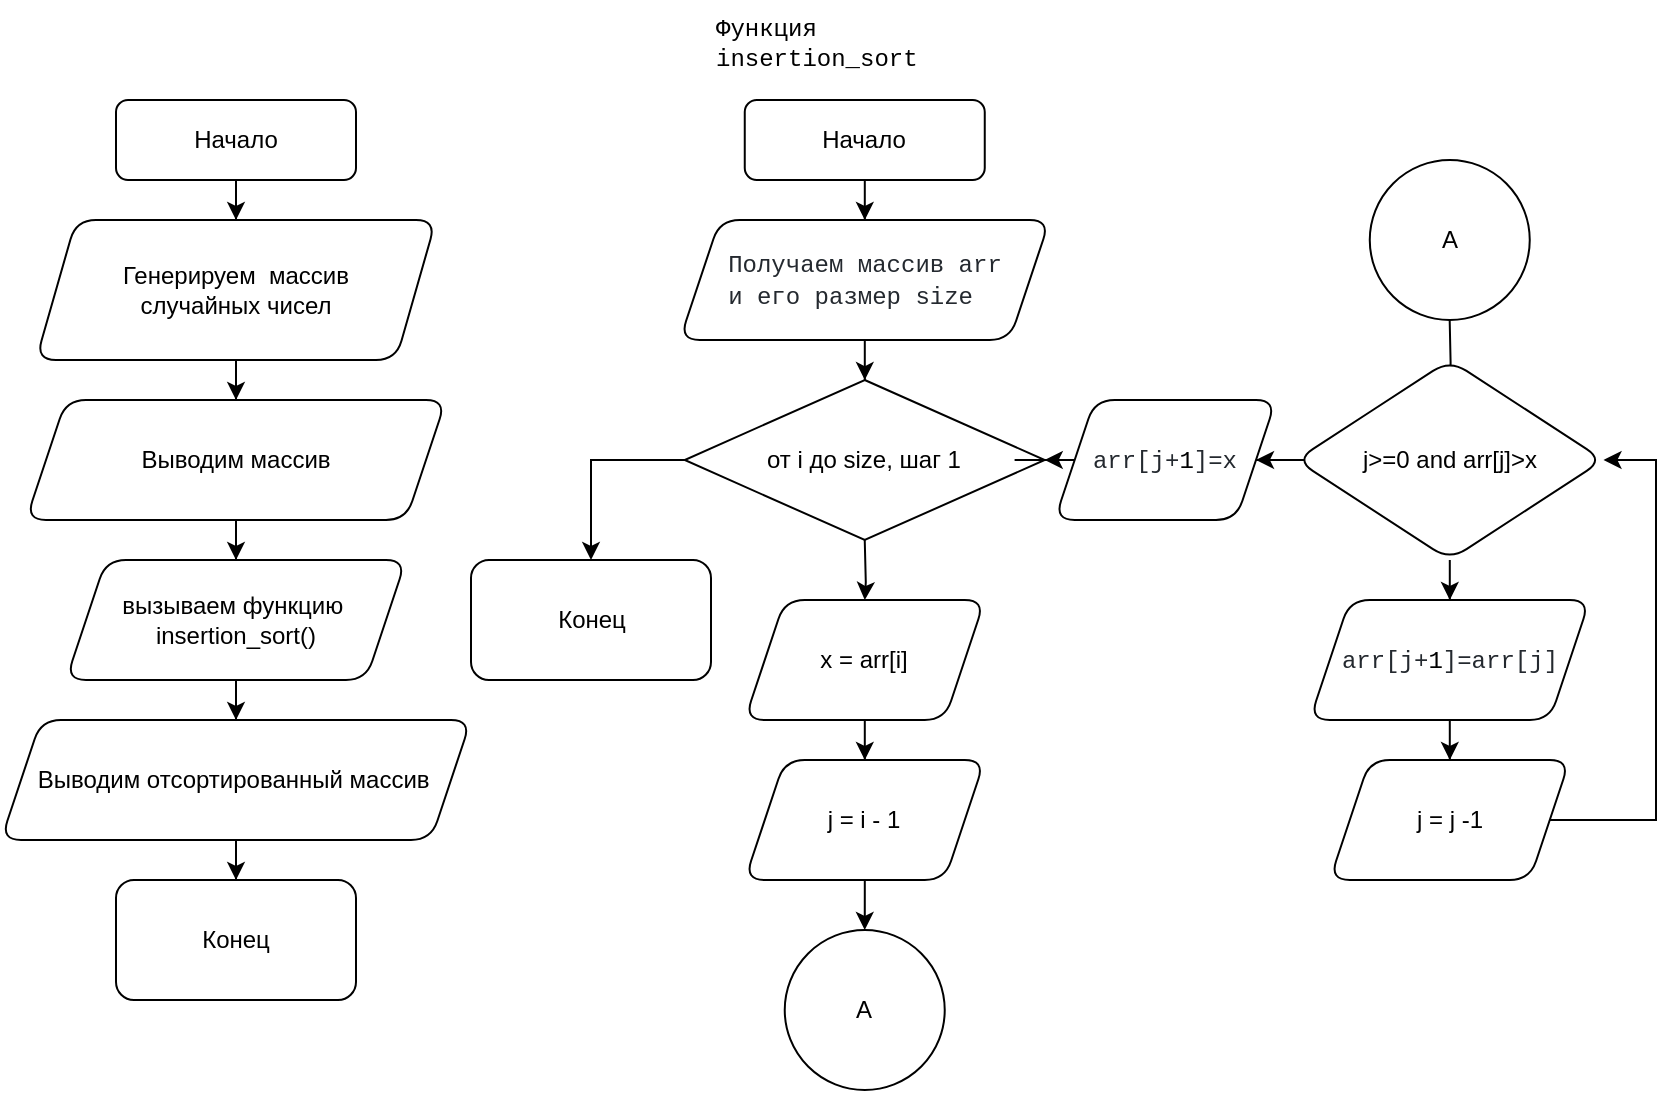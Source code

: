 <mxfile version="21.0.2" type="github">
  <diagram id="C5RBs43oDa-KdzZeNtuy" name="Page-1">
    <mxGraphModel dx="1434" dy="795" grid="1" gridSize="10" guides="1" tooltips="1" connect="1" arrows="1" fold="1" page="1" pageScale="1" pageWidth="827" pageHeight="1169" math="0" shadow="0">
      <root>
        <mxCell id="WIyWlLk6GJQsqaUBKTNV-0" />
        <mxCell id="WIyWlLk6GJQsqaUBKTNV-1" parent="WIyWlLk6GJQsqaUBKTNV-0" />
        <mxCell id="S3-cY5jVqJooBW_uOUNI-1" value="" style="edgeStyle=orthogonalEdgeStyle;rounded=0;orthogonalLoop=1;jettySize=auto;html=1;" parent="WIyWlLk6GJQsqaUBKTNV-1" source="WIyWlLk6GJQsqaUBKTNV-3" target="S3-cY5jVqJooBW_uOUNI-0" edge="1">
          <mxGeometry relative="1" as="geometry" />
        </mxCell>
        <mxCell id="WIyWlLk6GJQsqaUBKTNV-3" value="Начало" style="rounded=1;whiteSpace=wrap;html=1;fontSize=12;glass=0;strokeWidth=1;shadow=0;" parent="WIyWlLk6GJQsqaUBKTNV-1" vertex="1">
          <mxGeometry x="160" y="80" width="120" height="40" as="geometry" />
        </mxCell>
        <mxCell id="S3-cY5jVqJooBW_uOUNI-3" value="" style="edgeStyle=orthogonalEdgeStyle;rounded=0;orthogonalLoop=1;jettySize=auto;html=1;" parent="WIyWlLk6GJQsqaUBKTNV-1" source="S3-cY5jVqJooBW_uOUNI-0" target="S3-cY5jVqJooBW_uOUNI-2" edge="1">
          <mxGeometry relative="1" as="geometry" />
        </mxCell>
        <mxCell id="S3-cY5jVqJooBW_uOUNI-0" value="Генерируем&amp;nbsp; массив &lt;br&gt;случайных чисел" style="shape=parallelogram;perimeter=parallelogramPerimeter;whiteSpace=wrap;html=1;fixedSize=1;rounded=1;glass=0;strokeWidth=1;shadow=0;" parent="WIyWlLk6GJQsqaUBKTNV-1" vertex="1">
          <mxGeometry x="120" y="140" width="200" height="70" as="geometry" />
        </mxCell>
        <mxCell id="S3-cY5jVqJooBW_uOUNI-7" value="" style="edgeStyle=orthogonalEdgeStyle;rounded=0;orthogonalLoop=1;jettySize=auto;html=1;" parent="WIyWlLk6GJQsqaUBKTNV-1" source="S3-cY5jVqJooBW_uOUNI-2" target="S3-cY5jVqJooBW_uOUNI-6" edge="1">
          <mxGeometry relative="1" as="geometry" />
        </mxCell>
        <mxCell id="S3-cY5jVqJooBW_uOUNI-2" value="Выводим массив " style="shape=parallelogram;perimeter=parallelogramPerimeter;whiteSpace=wrap;html=1;fixedSize=1;rounded=1;glass=0;strokeWidth=1;shadow=0;" parent="WIyWlLk6GJQsqaUBKTNV-1" vertex="1">
          <mxGeometry x="115" y="230" width="210" height="60" as="geometry" />
        </mxCell>
        <mxCell id="S3-cY5jVqJooBW_uOUNI-9" value="" style="edgeStyle=orthogonalEdgeStyle;rounded=0;orthogonalLoop=1;jettySize=auto;html=1;" parent="WIyWlLk6GJQsqaUBKTNV-1" source="S3-cY5jVqJooBW_uOUNI-6" target="S3-cY5jVqJooBW_uOUNI-8" edge="1">
          <mxGeometry relative="1" as="geometry" />
        </mxCell>
        <mxCell id="S3-cY5jVqJooBW_uOUNI-6" value="вызываем функцию&amp;nbsp;&lt;br&gt;insertion_sort()" style="shape=parallelogram;perimeter=parallelogramPerimeter;whiteSpace=wrap;html=1;fixedSize=1;rounded=1;glass=0;strokeWidth=1;shadow=0;" parent="WIyWlLk6GJQsqaUBKTNV-1" vertex="1">
          <mxGeometry x="135" y="310" width="170" height="60" as="geometry" />
        </mxCell>
        <mxCell id="S3-cY5jVqJooBW_uOUNI-11" value="" style="edgeStyle=orthogonalEdgeStyle;rounded=0;orthogonalLoop=1;jettySize=auto;html=1;" parent="WIyWlLk6GJQsqaUBKTNV-1" source="S3-cY5jVqJooBW_uOUNI-8" target="S3-cY5jVqJooBW_uOUNI-10" edge="1">
          <mxGeometry relative="1" as="geometry" />
        </mxCell>
        <mxCell id="S3-cY5jVqJooBW_uOUNI-8" value="Выводим отсортированный массив&amp;nbsp;" style="shape=parallelogram;perimeter=parallelogramPerimeter;whiteSpace=wrap;html=1;fixedSize=1;rounded=1;glass=0;strokeWidth=1;shadow=0;" parent="WIyWlLk6GJQsqaUBKTNV-1" vertex="1">
          <mxGeometry x="102.5" y="390" width="235" height="60" as="geometry" />
        </mxCell>
        <mxCell id="S3-cY5jVqJooBW_uOUNI-10" value="Конец&lt;br&gt;" style="rounded=1;whiteSpace=wrap;html=1;glass=0;strokeWidth=1;shadow=0;" parent="WIyWlLk6GJQsqaUBKTNV-1" vertex="1">
          <mxGeometry x="160" y="470" width="120" height="60" as="geometry" />
        </mxCell>
        <mxCell id="S3-cY5jVqJooBW_uOUNI-14" value="&lt;span style=&quot;font-family: ui-monospace, SFMono-Regular, &amp;quot;SF Mono&amp;quot;, Menlo, Consolas, &amp;quot;Liberation Mono&amp;quot;, monospace; font-size: 12px; font-style: normal; font-variant-ligatures: normal; font-variant-caps: normal; font-weight: 400; letter-spacing: normal; orphans: 2; text-align: start; text-indent: 0px; text-transform: none; widows: 2; word-spacing: 0px; -webkit-text-stroke-width: 0px; background-color: rgb(255, 255, 255); text-decoration-thickness: initial; text-decoration-style: initial; text-decoration-color: initial; float: none; display: inline !important;&quot;&gt;Функция insertion_sort&lt;/span&gt;" style="text;whiteSpace=wrap;html=1;" parent="WIyWlLk6GJQsqaUBKTNV-1" vertex="1">
          <mxGeometry x="457.5" y="30" width="160" height="40" as="geometry" />
        </mxCell>
        <mxCell id="S3-cY5jVqJooBW_uOUNI-18" value="" style="edgeStyle=orthogonalEdgeStyle;rounded=0;orthogonalLoop=1;jettySize=auto;html=1;" parent="WIyWlLk6GJQsqaUBKTNV-1" target="S3-cY5jVqJooBW_uOUNI-17" edge="1">
          <mxGeometry relative="1" as="geometry">
            <mxPoint x="534.37" y="300" as="sourcePoint" />
          </mxGeometry>
        </mxCell>
        <mxCell id="S3-cY5jVqJooBW_uOUNI-20" value="" style="edgeStyle=orthogonalEdgeStyle;rounded=0;orthogonalLoop=1;jettySize=auto;html=1;" parent="WIyWlLk6GJQsqaUBKTNV-1" source="S3-cY5jVqJooBW_uOUNI-17" target="S3-cY5jVqJooBW_uOUNI-19" edge="1">
          <mxGeometry relative="1" as="geometry" />
        </mxCell>
        <mxCell id="S3-cY5jVqJooBW_uOUNI-17" value="x = arr[i]" style="shape=parallelogram;perimeter=parallelogramPerimeter;whiteSpace=wrap;html=1;fixedSize=1;rounded=1;" parent="WIyWlLk6GJQsqaUBKTNV-1" vertex="1">
          <mxGeometry x="474.37" y="330" width="120" height="60" as="geometry" />
        </mxCell>
        <mxCell id="S3-cY5jVqJooBW_uOUNI-39" value="" style="edgeStyle=orthogonalEdgeStyle;rounded=0;orthogonalLoop=1;jettySize=auto;html=1;" parent="WIyWlLk6GJQsqaUBKTNV-1" source="S3-cY5jVqJooBW_uOUNI-19" target="S3-cY5jVqJooBW_uOUNI-38" edge="1">
          <mxGeometry relative="1" as="geometry" />
        </mxCell>
        <mxCell id="S3-cY5jVqJooBW_uOUNI-19" value="j = i - 1" style="shape=parallelogram;perimeter=parallelogramPerimeter;whiteSpace=wrap;html=1;fixedSize=1;rounded=1;" parent="WIyWlLk6GJQsqaUBKTNV-1" vertex="1">
          <mxGeometry x="474.37" y="410" width="120" height="60" as="geometry" />
        </mxCell>
        <mxCell id="IGquMpfyrRY7bgEhbrKk-3" value="" style="edgeStyle=orthogonalEdgeStyle;rounded=0;orthogonalLoop=1;jettySize=auto;html=1;entryX=0.5;entryY=0;entryDx=0;entryDy=0;" edge="1" parent="WIyWlLk6GJQsqaUBKTNV-1" source="S3-cY5jVqJooBW_uOUNI-21" target="S3-cY5jVqJooBW_uOUNI-36">
          <mxGeometry relative="1" as="geometry">
            <Array as="points">
              <mxPoint x="397.34" y="260" />
            </Array>
          </mxGeometry>
        </mxCell>
        <mxCell id="S3-cY5jVqJooBW_uOUNI-21" value="от i до size, шаг 1" style="rhombus;whiteSpace=wrap;html=1;" parent="WIyWlLk6GJQsqaUBKTNV-1" vertex="1">
          <mxGeometry x="444.37" y="220" width="180" height="80" as="geometry" />
        </mxCell>
        <mxCell id="S3-cY5jVqJooBW_uOUNI-34" value="" style="edgeStyle=orthogonalEdgeStyle;rounded=0;orthogonalLoop=1;jettySize=auto;html=1;" parent="WIyWlLk6GJQsqaUBKTNV-1" source="S3-cY5jVqJooBW_uOUNI-31" target="S3-cY5jVqJooBW_uOUNI-33" edge="1">
          <mxGeometry relative="1" as="geometry" />
        </mxCell>
        <mxCell id="S3-cY5jVqJooBW_uOUNI-31" value="Начало" style="rounded=1;whiteSpace=wrap;html=1;fontSize=12;glass=0;strokeWidth=1;shadow=0;" parent="WIyWlLk6GJQsqaUBKTNV-1" vertex="1">
          <mxGeometry x="474.38" y="80" width="120" height="40" as="geometry" />
        </mxCell>
        <mxCell id="S3-cY5jVqJooBW_uOUNI-35" value="" style="edgeStyle=orthogonalEdgeStyle;rounded=0;orthogonalLoop=1;jettySize=auto;html=1;" parent="WIyWlLk6GJQsqaUBKTNV-1" source="S3-cY5jVqJooBW_uOUNI-33" target="S3-cY5jVqJooBW_uOUNI-21" edge="1">
          <mxGeometry relative="1" as="geometry" />
        </mxCell>
        <mxCell id="S3-cY5jVqJooBW_uOUNI-33" value="&lt;div style=&quot;text-align: start;&quot;&gt;&lt;font face=&quot;ui-monospace, SFMono-Regular, SF Mono, Menlo, Consolas, Liberation Mono, monospace&quot; color=&quot;#24292f&quot;&gt;Получаем массив arr &lt;br&gt;&lt;/font&gt;&lt;/div&gt;&lt;div style=&quot;text-align: start;&quot;&gt;&lt;font face=&quot;ui-monospace, SFMono-Regular, SF Mono, Menlo, Consolas, Liberation Mono, monospace&quot; color=&quot;#24292f&quot;&gt;&lt;span style=&quot;background-color: rgb(255, 255, 255);&quot;&gt;и его размер size&lt;/span&gt;&lt;/font&gt;&lt;/div&gt;" style="shape=parallelogram;perimeter=parallelogramPerimeter;whiteSpace=wrap;html=1;fixedSize=1;rounded=1;" parent="WIyWlLk6GJQsqaUBKTNV-1" vertex="1">
          <mxGeometry x="441.87" y="140" width="184.99" height="60" as="geometry" />
        </mxCell>
        <mxCell id="S3-cY5jVqJooBW_uOUNI-36" value="Конец" style="rounded=1;whiteSpace=wrap;html=1;" parent="WIyWlLk6GJQsqaUBKTNV-1" vertex="1">
          <mxGeometry x="337.5" y="310" width="120" height="60" as="geometry" />
        </mxCell>
        <mxCell id="S3-cY5jVqJooBW_uOUNI-38" value="А" style="ellipse;whiteSpace=wrap;html=1;rounded=1;" parent="WIyWlLk6GJQsqaUBKTNV-1" vertex="1">
          <mxGeometry x="494.37" y="495" width="80" height="80" as="geometry" />
        </mxCell>
        <mxCell id="S3-cY5jVqJooBW_uOUNI-40" value="" style="edgeStyle=orthogonalEdgeStyle;rounded=0;orthogonalLoop=1;jettySize=auto;html=1;" parent="WIyWlLk6GJQsqaUBKTNV-1" target="S3-cY5jVqJooBW_uOUNI-43" edge="1">
          <mxGeometry relative="1" as="geometry">
            <mxPoint x="826.84" y="190" as="sourcePoint" />
          </mxGeometry>
        </mxCell>
        <mxCell id="S3-cY5jVqJooBW_uOUNI-41" value="" style="edgeStyle=orthogonalEdgeStyle;rounded=0;orthogonalLoop=1;jettySize=auto;html=1;" parent="WIyWlLk6GJQsqaUBKTNV-1" source="S3-cY5jVqJooBW_uOUNI-43" target="S3-cY5jVqJooBW_uOUNI-45" edge="1">
          <mxGeometry relative="1" as="geometry" />
        </mxCell>
        <mxCell id="IGquMpfyrRY7bgEhbrKk-1" value="" style="edgeStyle=orthogonalEdgeStyle;rounded=0;orthogonalLoop=1;jettySize=auto;html=1;" edge="1" parent="WIyWlLk6GJQsqaUBKTNV-1" source="S3-cY5jVqJooBW_uOUNI-43" target="S3-cY5jVqJooBW_uOUNI-48">
          <mxGeometry relative="1" as="geometry" />
        </mxCell>
        <mxCell id="S3-cY5jVqJooBW_uOUNI-43" value="j&amp;gt;=0 and arr[j]&amp;gt;x" style="rhombus;whiteSpace=wrap;html=1;rounded=1;" parent="WIyWlLk6GJQsqaUBKTNV-1" vertex="1">
          <mxGeometry x="750" y="210" width="153.75" height="100" as="geometry" />
        </mxCell>
        <mxCell id="S3-cY5jVqJooBW_uOUNI-44" value="" style="edgeStyle=orthogonalEdgeStyle;rounded=0;orthogonalLoop=1;jettySize=auto;html=1;" parent="WIyWlLk6GJQsqaUBKTNV-1" source="S3-cY5jVqJooBW_uOUNI-45" target="S3-cY5jVqJooBW_uOUNI-47" edge="1">
          <mxGeometry relative="1" as="geometry" />
        </mxCell>
        <mxCell id="S3-cY5jVqJooBW_uOUNI-45" value="&lt;span style=&quot;color: rgb(36, 41, 47); font-family: ui-monospace, SFMono-Regular, &amp;quot;SF Mono&amp;quot;, Menlo, Consolas, &amp;quot;Liberation Mono&amp;quot;, monospace; font-size: 12px; font-style: normal; font-variant-ligatures: normal; font-variant-caps: normal; font-weight: 400; letter-spacing: normal; orphans: 2; text-align: start; text-indent: 0px; text-transform: none; widows: 2; word-spacing: 0px; -webkit-text-stroke-width: 0px; background-color: rgb(255, 255, 255); text-decoration-thickness: initial; text-decoration-style: initial; text-decoration-color: initial; float: none; display: inline !important;&quot;&gt;arr[j+&lt;/span&gt;&lt;span style=&quot;box-sizing: border-box; color: var(--color-prettylights-syntax-constant); font-family: ui-monospace, SFMono-Regular, &amp;quot;SF Mono&amp;quot;, Menlo, Consolas, &amp;quot;Liberation Mono&amp;quot;, monospace; font-size: 12px; font-style: normal; font-variant-ligatures: normal; font-variant-caps: normal; font-weight: 400; letter-spacing: normal; orphans: 2; text-align: start; text-indent: 0px; text-transform: none; widows: 2; word-spacing: 0px; -webkit-text-stroke-width: 0px; background-color: rgb(255, 255, 255); text-decoration-thickness: initial; text-decoration-style: initial; text-decoration-color: initial;&quot; class=&quot;pl-c1&quot;&gt;1&lt;/span&gt;&lt;span style=&quot;color: rgb(36, 41, 47); font-family: ui-monospace, SFMono-Regular, &amp;quot;SF Mono&amp;quot;, Menlo, Consolas, &amp;quot;Liberation Mono&amp;quot;, monospace; font-size: 12px; font-style: normal; font-variant-ligatures: normal; font-variant-caps: normal; font-weight: 400; letter-spacing: normal; orphans: 2; text-align: start; text-indent: 0px; text-transform: none; widows: 2; word-spacing: 0px; -webkit-text-stroke-width: 0px; background-color: rgb(255, 255, 255); text-decoration-thickness: initial; text-decoration-style: initial; text-decoration-color: initial; float: none; display: inline !important;&quot;&gt;]=arr[j]&lt;/span&gt;" style="shape=parallelogram;perimeter=parallelogramPerimeter;whiteSpace=wrap;html=1;fixedSize=1;rounded=1;" parent="WIyWlLk6GJQsqaUBKTNV-1" vertex="1">
          <mxGeometry x="756.88" y="330" width="140" height="60" as="geometry" />
        </mxCell>
        <mxCell id="S3-cY5jVqJooBW_uOUNI-47" value="j = j -1" style="shape=parallelogram;perimeter=parallelogramPerimeter;whiteSpace=wrap;html=1;fixedSize=1;rounded=1;" parent="WIyWlLk6GJQsqaUBKTNV-1" vertex="1">
          <mxGeometry x="766.88" y="410" width="120" height="60" as="geometry" />
        </mxCell>
        <mxCell id="IGquMpfyrRY7bgEhbrKk-2" value="" style="edgeStyle=orthogonalEdgeStyle;rounded=0;orthogonalLoop=1;jettySize=auto;html=1;" edge="1" parent="WIyWlLk6GJQsqaUBKTNV-1" source="S3-cY5jVqJooBW_uOUNI-48" target="S3-cY5jVqJooBW_uOUNI-21">
          <mxGeometry relative="1" as="geometry" />
        </mxCell>
        <mxCell id="S3-cY5jVqJooBW_uOUNI-48" value="&lt;span style=&quot;color: rgb(36, 41, 47); font-family: ui-monospace, SFMono-Regular, &amp;quot;SF Mono&amp;quot;, Menlo, Consolas, &amp;quot;Liberation Mono&amp;quot;, monospace; font-size: 12px; font-style: normal; font-variant-ligatures: normal; font-variant-caps: normal; font-weight: 400; letter-spacing: normal; orphans: 2; text-align: start; text-indent: 0px; text-transform: none; widows: 2; word-spacing: 0px; -webkit-text-stroke-width: 0px; background-color: rgb(255, 255, 255); text-decoration-thickness: initial; text-decoration-style: initial; text-decoration-color: initial; float: none; display: inline !important;&quot;&gt;arr[j+&lt;/span&gt;&lt;span style=&quot;box-sizing: border-box; color: var(--color-prettylights-syntax-constant); font-family: ui-monospace, SFMono-Regular, &amp;quot;SF Mono&amp;quot;, Menlo, Consolas, &amp;quot;Liberation Mono&amp;quot;, monospace; font-size: 12px; font-style: normal; font-variant-ligatures: normal; font-variant-caps: normal; font-weight: 400; letter-spacing: normal; orphans: 2; text-align: start; text-indent: 0px; text-transform: none; widows: 2; word-spacing: 0px; -webkit-text-stroke-width: 0px; background-color: rgb(255, 255, 255); text-decoration-thickness: initial; text-decoration-style: initial; text-decoration-color: initial;&quot; class=&quot;pl-c1&quot;&gt;1&lt;/span&gt;&lt;span style=&quot;color: rgb(36, 41, 47); font-family: ui-monospace, SFMono-Regular, &amp;quot;SF Mono&amp;quot;, Menlo, Consolas, &amp;quot;Liberation Mono&amp;quot;, monospace; font-size: 12px; font-style: normal; font-variant-ligatures: normal; font-variant-caps: normal; font-weight: 400; letter-spacing: normal; orphans: 2; text-align: start; text-indent: 0px; text-transform: none; widows: 2; word-spacing: 0px; -webkit-text-stroke-width: 0px; background-color: rgb(255, 255, 255); text-decoration-thickness: initial; text-decoration-style: initial; text-decoration-color: initial; float: none; display: inline !important;&quot;&gt;]=x&lt;/span&gt;" style="shape=parallelogram;perimeter=parallelogramPerimeter;whiteSpace=wrap;html=1;fixedSize=1;rounded=1;" parent="WIyWlLk6GJQsqaUBKTNV-1" vertex="1">
          <mxGeometry x="629.34" y="230" width="110.66" height="60" as="geometry" />
        </mxCell>
        <mxCell id="S3-cY5jVqJooBW_uOUNI-49" value="А" style="ellipse;whiteSpace=wrap;html=1;rounded=1;" parent="WIyWlLk6GJQsqaUBKTNV-1" vertex="1">
          <mxGeometry x="786.88" y="110" width="80" height="80" as="geometry" />
        </mxCell>
        <mxCell id="IGquMpfyrRY7bgEhbrKk-4" value="" style="endArrow=classic;html=1;rounded=0;exitX=1;exitY=0.5;exitDx=0;exitDy=0;entryX=1;entryY=0.5;entryDx=0;entryDy=0;" edge="1" parent="WIyWlLk6GJQsqaUBKTNV-1" source="S3-cY5jVqJooBW_uOUNI-47" target="S3-cY5jVqJooBW_uOUNI-43">
          <mxGeometry width="50" height="50" relative="1" as="geometry">
            <mxPoint x="990" y="470" as="sourcePoint" />
            <mxPoint x="1040" y="420" as="targetPoint" />
            <Array as="points">
              <mxPoint x="930" y="440" />
              <mxPoint x="930" y="260" />
            </Array>
          </mxGeometry>
        </mxCell>
      </root>
    </mxGraphModel>
  </diagram>
</mxfile>
